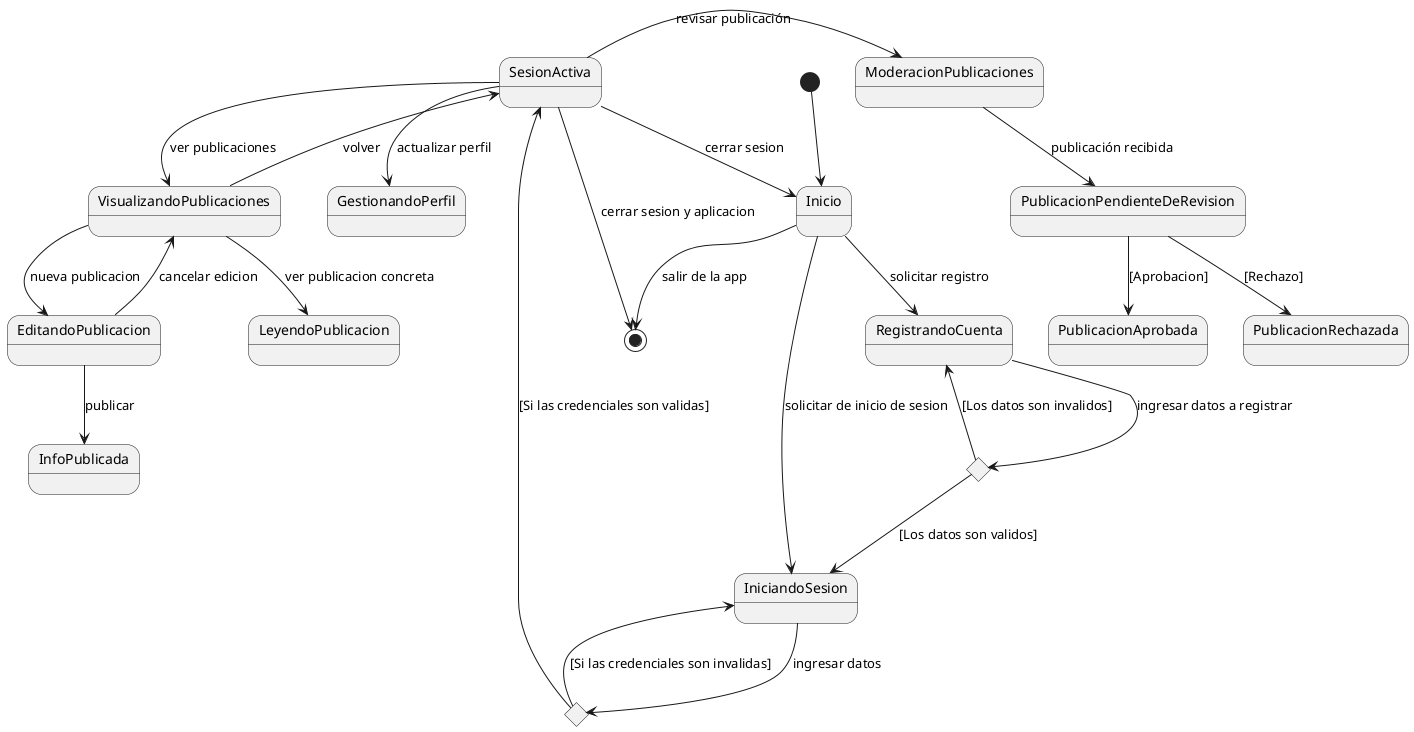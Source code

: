 @startuml Diagrama de estado

[*] --> Inicio
 Inicio--> IniciandoSesion : solicitar de inicio de sesion
 Inicio --> RegistrandoCuenta: solicitar registro

state a <<choice>> 

IniciandoSesion --> a : ingresar datos

a--> SesionActiva : [Si las credenciales son validas]
a--> IniciandoSesion : [Si las credenciales son invalidas]

state b <<choice>>

RegistrandoCuenta --> b : ingresar datos a registrar
 
b--> IniciandoSesion : [Los datos son validos]
b-->RegistrandoCuenta : [Los datos son invalidos]

SesionActiva --> Inicio : cerrar sesion

Inicio --> [*] : salir de la app

SesionActiva --> [*] : cerrar sesion y aplicacion
SesionActiva --> VisualizandoPublicaciones : ver publicaciones
VisualizandoPublicaciones --> SesionActiva : volver
VisualizandoPublicaciones --> EditandoPublicacion : nueva publicacion
EditandoPublicacion --> InfoPublicada : publicar
VisualizandoPublicaciones --> LeyendoPublicacion : ver publicacion concreta
EditandoPublicacion --> VisualizandoPublicaciones : cancelar edicion
SesionActiva --> GestionandoPerfil : actualizar perfil
SesionActiva -> ModeracionPublicaciones: revisar publicación
ModeracionPublicaciones --> PublicacionPendienteDeRevision: publicación recibida
PublicacionPendienteDeRevision --> PublicacionAprobada: [Aprobacion]
PublicacionPendienteDeRevision --> PublicacionRechazada: [Rechazo]

@enduml